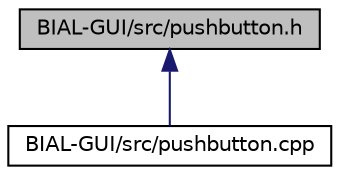 digraph "BIAL-GUI/src/pushbutton.h"
{
  edge [fontname="Helvetica",fontsize="10",labelfontname="Helvetica",labelfontsize="10"];
  node [fontname="Helvetica",fontsize="10",shape=record];
  Node1 [label="BIAL-GUI/src/pushbutton.h",height=0.2,width=0.4,color="black", fillcolor="grey75", style="filled", fontcolor="black"];
  Node1 -> Node2 [dir="back",color="midnightblue",fontsize="10",style="solid",fontname="Helvetica"];
  Node2 [label="BIAL-GUI/src/pushbutton.cpp",height=0.2,width=0.4,color="black", fillcolor="white", style="filled",URL="$pushbutton_8cpp.html"];
}
